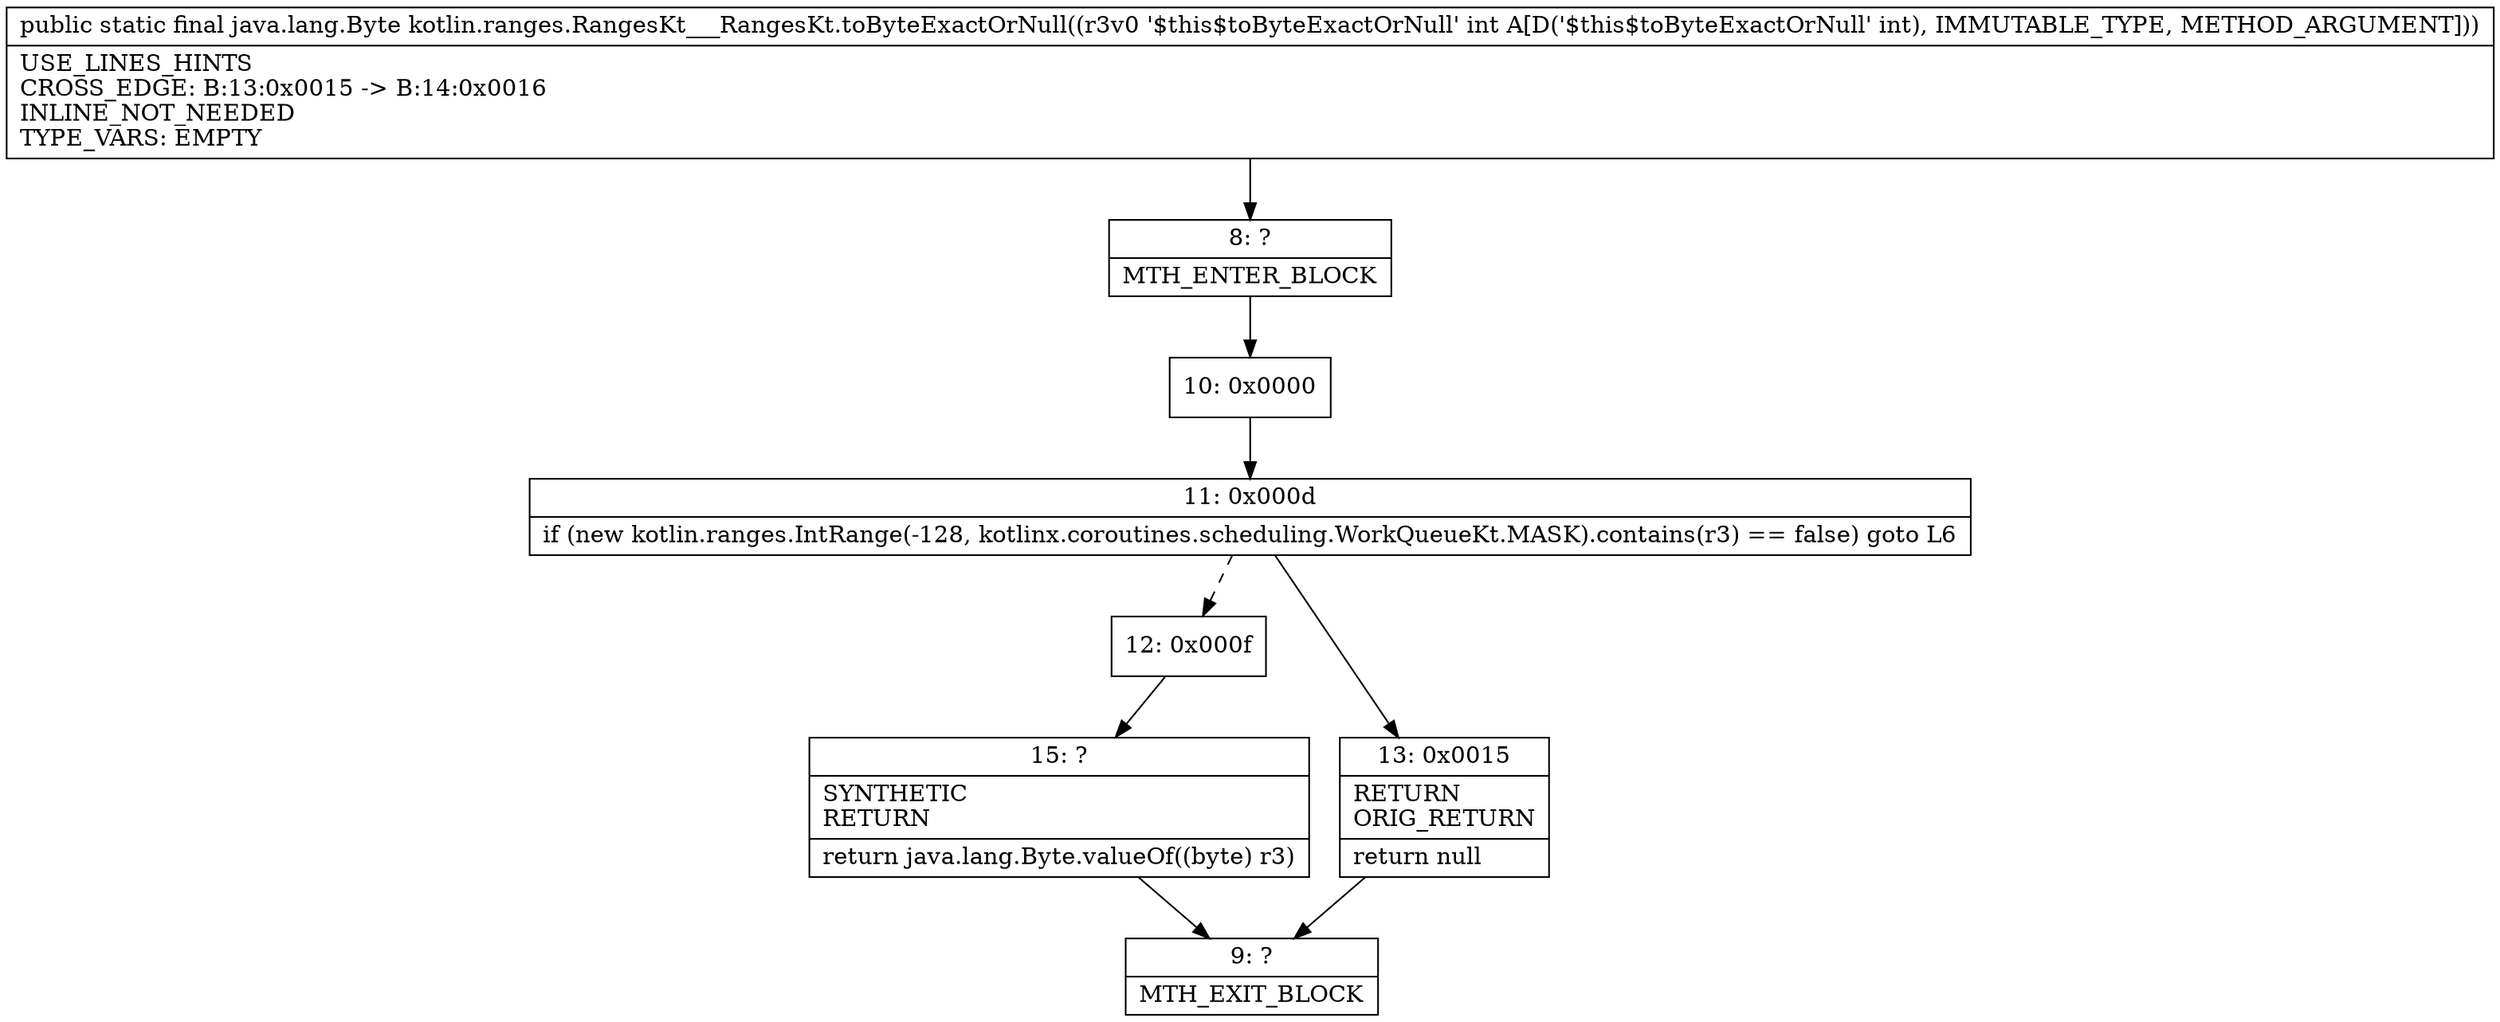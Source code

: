 digraph "CFG forkotlin.ranges.RangesKt___RangesKt.toByteExactOrNull(I)Ljava\/lang\/Byte;" {
Node_8 [shape=record,label="{8\:\ ?|MTH_ENTER_BLOCK\l}"];
Node_10 [shape=record,label="{10\:\ 0x0000}"];
Node_11 [shape=record,label="{11\:\ 0x000d|if (new kotlin.ranges.IntRange(\-128, kotlinx.coroutines.scheduling.WorkQueueKt.MASK).contains(r3) == false) goto L6\l}"];
Node_12 [shape=record,label="{12\:\ 0x000f}"];
Node_15 [shape=record,label="{15\:\ ?|SYNTHETIC\lRETURN\l|return java.lang.Byte.valueOf((byte) r3)\l}"];
Node_9 [shape=record,label="{9\:\ ?|MTH_EXIT_BLOCK\l}"];
Node_13 [shape=record,label="{13\:\ 0x0015|RETURN\lORIG_RETURN\l|return null\l}"];
MethodNode[shape=record,label="{public static final java.lang.Byte kotlin.ranges.RangesKt___RangesKt.toByteExactOrNull((r3v0 '$this$toByteExactOrNull' int A[D('$this$toByteExactOrNull' int), IMMUTABLE_TYPE, METHOD_ARGUMENT]))  | USE_LINES_HINTS\lCROSS_EDGE: B:13:0x0015 \-\> B:14:0x0016\lINLINE_NOT_NEEDED\lTYPE_VARS: EMPTY\l}"];
MethodNode -> Node_8;Node_8 -> Node_10;
Node_10 -> Node_11;
Node_11 -> Node_12[style=dashed];
Node_11 -> Node_13;
Node_12 -> Node_15;
Node_15 -> Node_9;
Node_13 -> Node_9;
}

